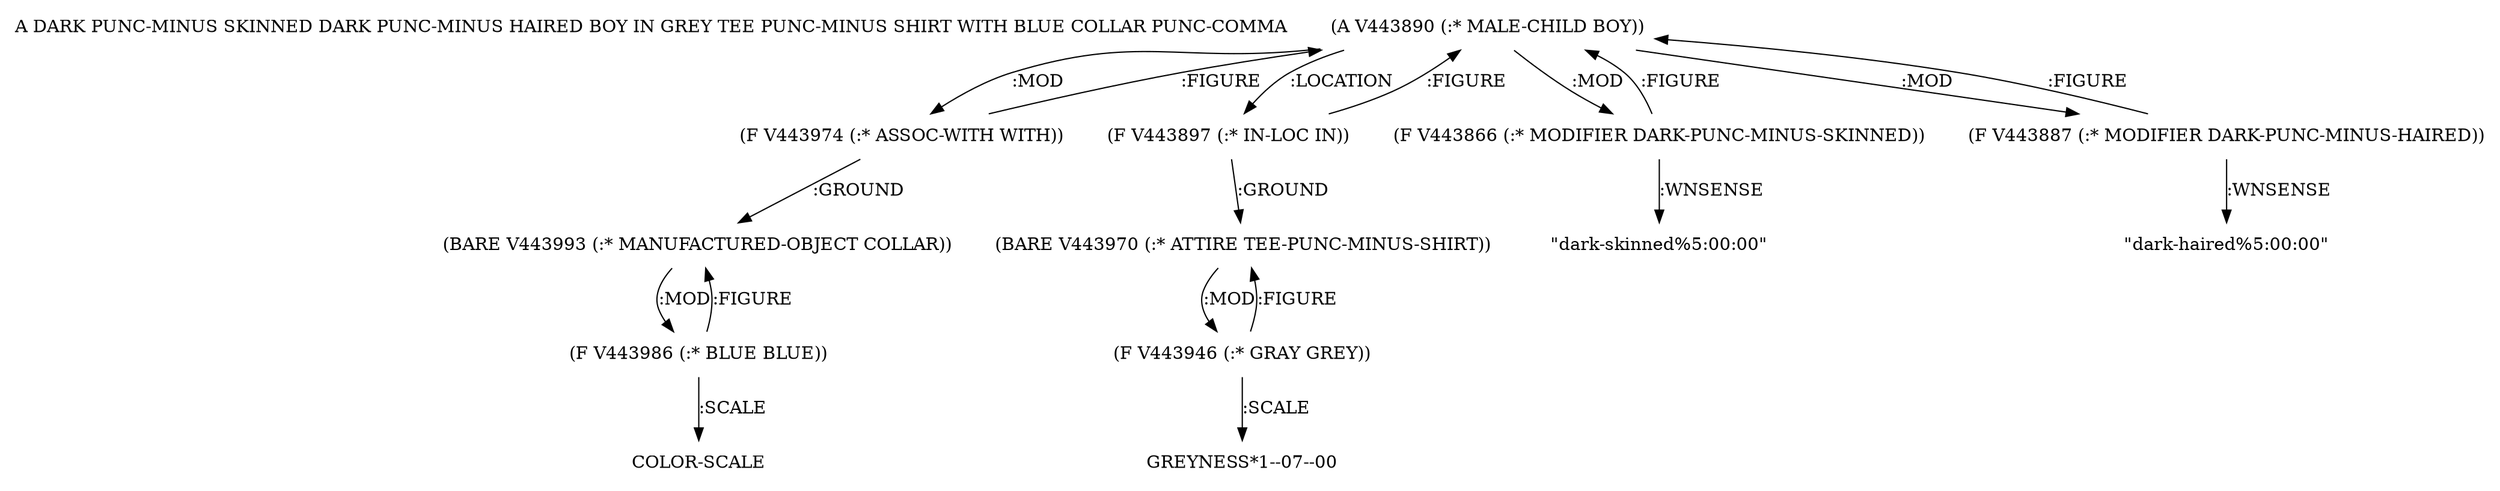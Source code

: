 digraph Terms {
  node [shape=none]
  "A DARK PUNC-MINUS SKINNED DARK PUNC-MINUS HAIRED BOY IN GREY TEE PUNC-MINUS SHIRT WITH BLUE COLLAR PUNC-COMMA"
  "V443890" [label="(A V443890 (:* MALE-CHILD BOY))"]
  "V443890" -> "V443974" [label=":MOD"]
  "V443890" -> "V443897" [label=":LOCATION"]
  "V443890" -> "V443866" [label=":MOD"]
  "V443890" -> "V443887" [label=":MOD"]
  "V443866" [label="(F V443866 (:* MODIFIER DARK-PUNC-MINUS-SKINNED))"]
  "V443866" -> "V443890" [label=":FIGURE"]
  "V443866" -> "NT452567" [label=":WNSENSE"]
  "NT452567" [label="\"dark-skinned%5:00:00\""]
  "V443887" [label="(F V443887 (:* MODIFIER DARK-PUNC-MINUS-HAIRED))"]
  "V443887" -> "V443890" [label=":FIGURE"]
  "V443887" -> "NT452568" [label=":WNSENSE"]
  "NT452568" [label="\"dark-haired%5:00:00\""]
  "V443897" [label="(F V443897 (:* IN-LOC IN))"]
  "V443897" -> "V443970" [label=":GROUND"]
  "V443897" -> "V443890" [label=":FIGURE"]
  "V443970" [label="(BARE V443970 (:* ATTIRE TEE-PUNC-MINUS-SHIRT))"]
  "V443970" -> "V443946" [label=":MOD"]
  "V443946" [label="(F V443946 (:* GRAY GREY))"]
  "V443946" -> "V443970" [label=":FIGURE"]
  "V443946" -> "NT452569" [label=":SCALE"]
  "NT452569" [label="GREYNESS*1--07--00"]
  "V443974" [label="(F V443974 (:* ASSOC-WITH WITH))"]
  "V443974" -> "V443993" [label=":GROUND"]
  "V443974" -> "V443890" [label=":FIGURE"]
  "V443993" [label="(BARE V443993 (:* MANUFACTURED-OBJECT COLLAR))"]
  "V443993" -> "V443986" [label=":MOD"]
  "V443986" [label="(F V443986 (:* BLUE BLUE))"]
  "V443986" -> "V443993" [label=":FIGURE"]
  "V443986" -> "NT452570" [label=":SCALE"]
  "NT452570" [label="COLOR-SCALE"]
}
